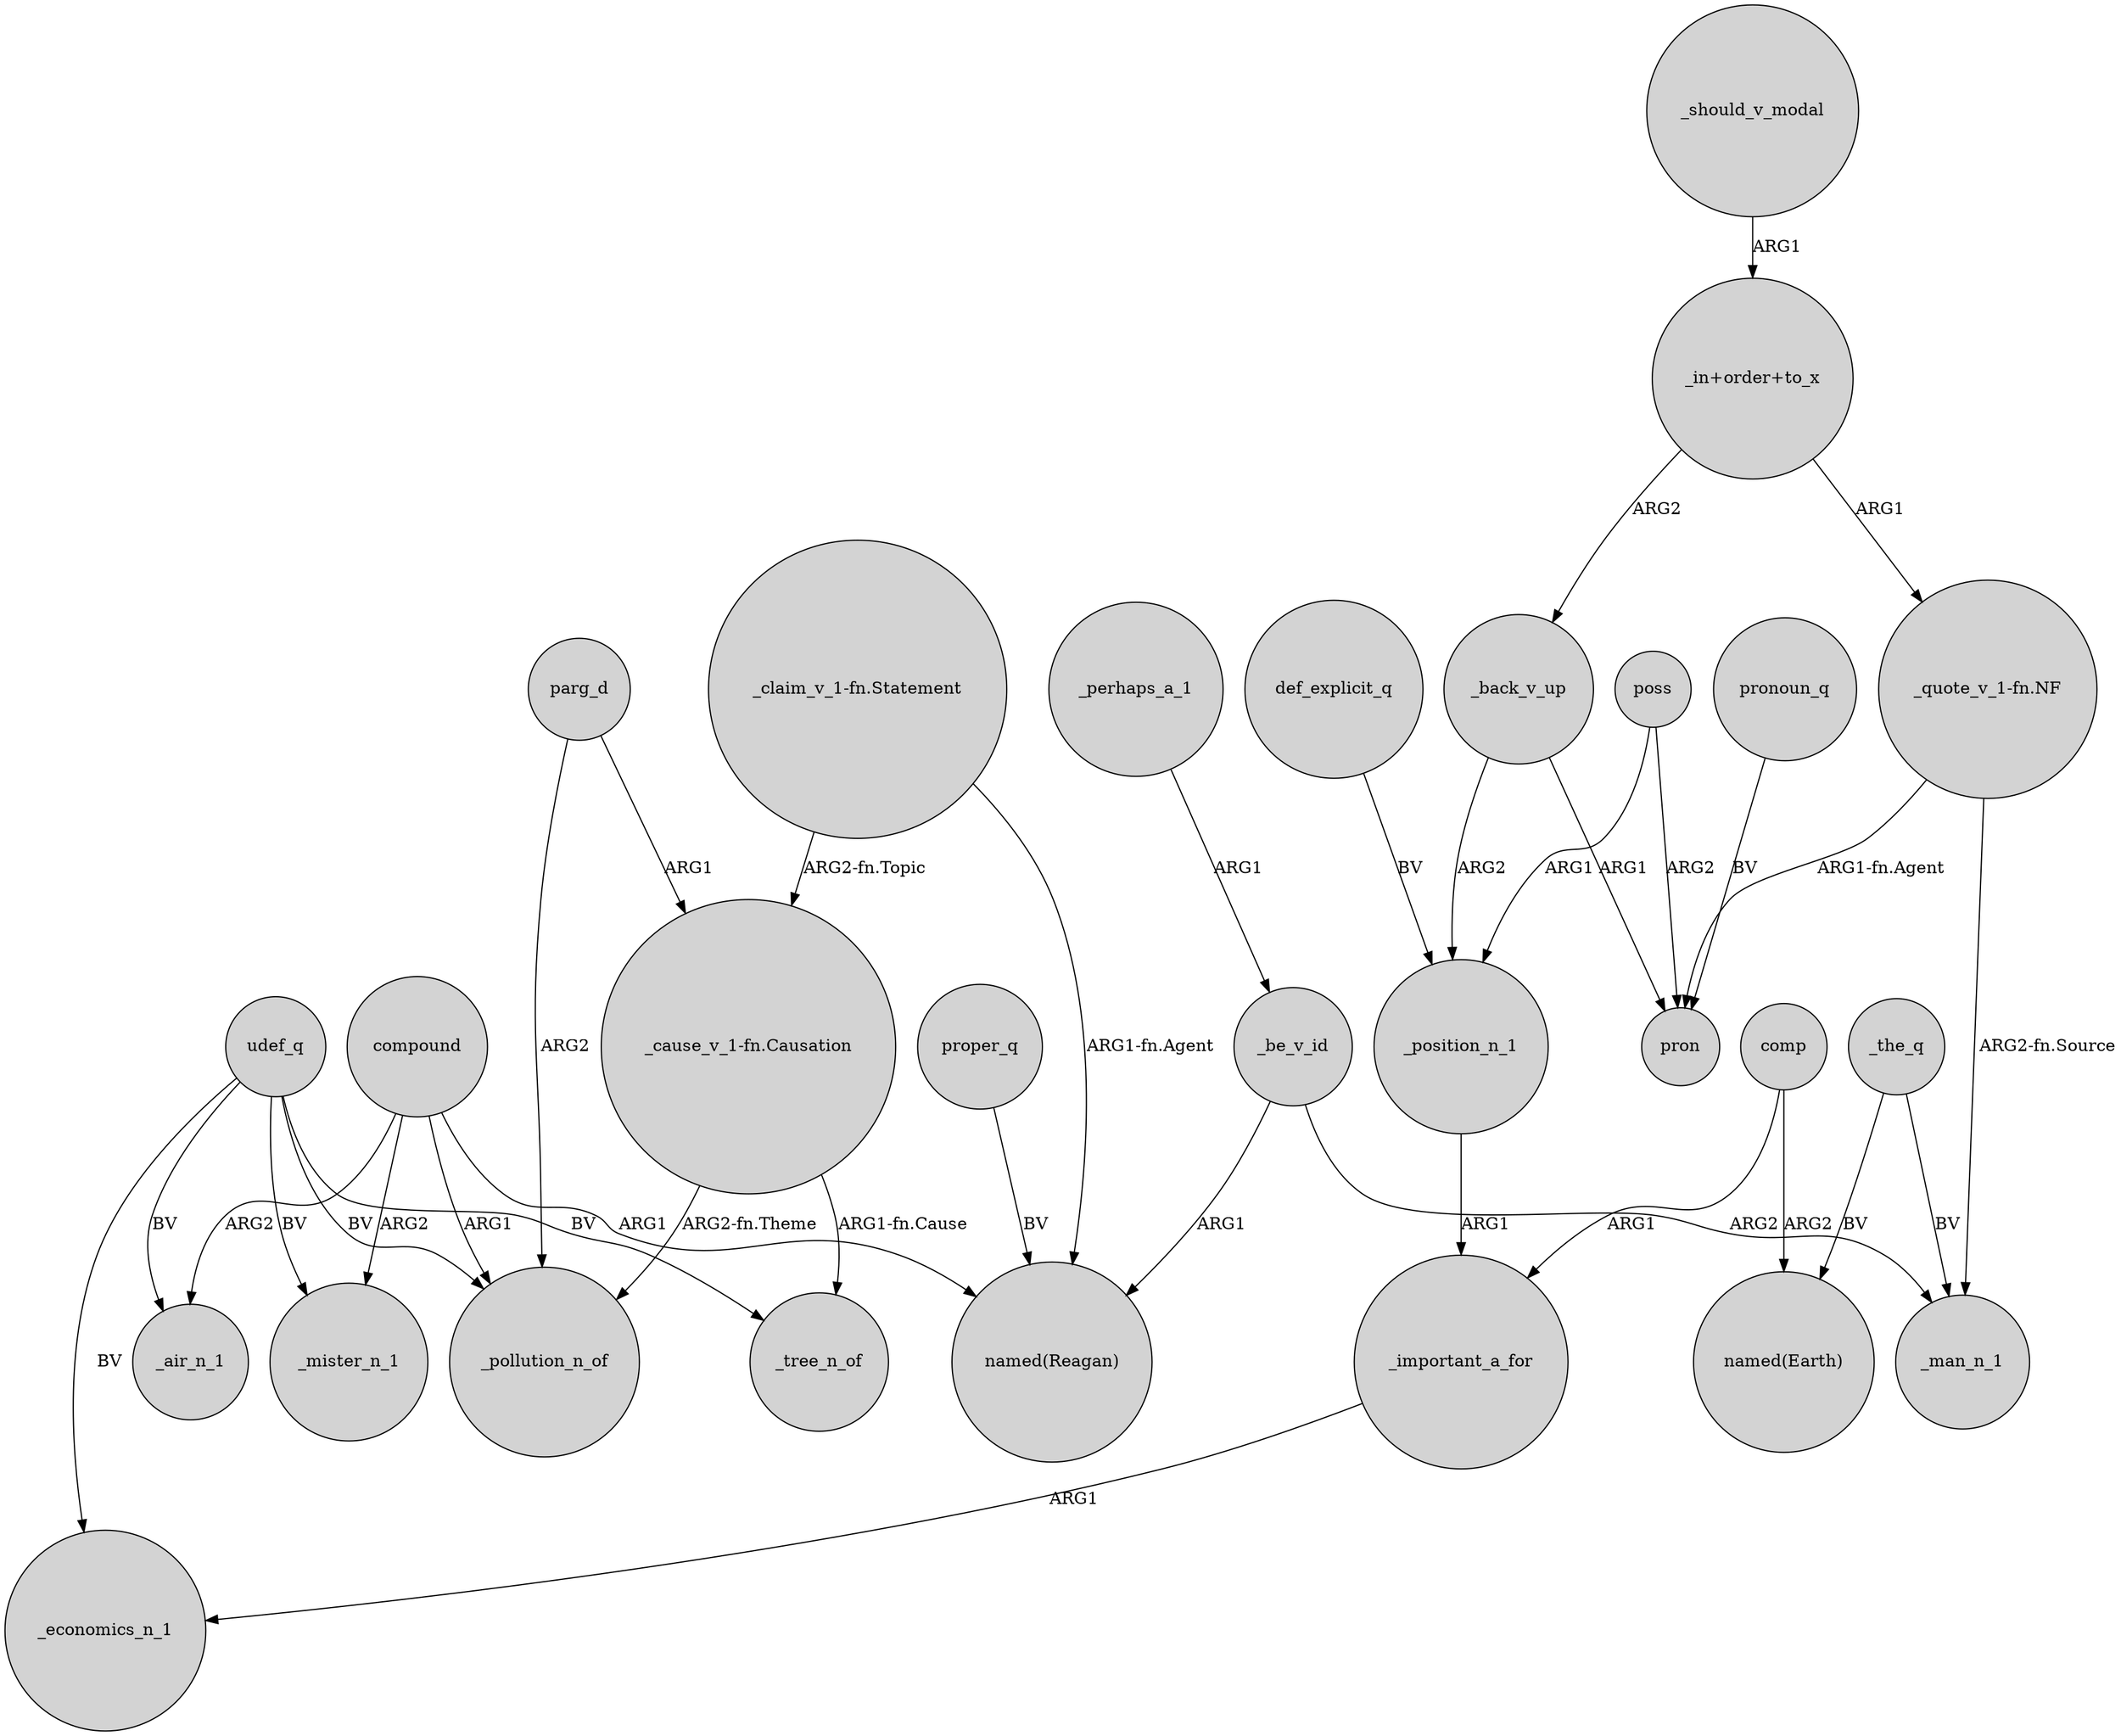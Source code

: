 digraph {
	node [shape=circle style=filled]
	"_quote_v_1-fn.NF" -> _man_n_1 [label="ARG2-fn.Source"]
	_position_n_1 -> _important_a_for [label=ARG1]
	udef_q -> _air_n_1 [label=BV]
	"_claim_v_1-fn.Statement" -> "_cause_v_1-fn.Causation" [label="ARG2-fn.Topic"]
	compound -> "named(Reagan)" [label=ARG1]
	_perhaps_a_1 -> _be_v_id [label=ARG1]
	_the_q -> _man_n_1 [label=BV]
	_back_v_up -> pron [label=ARG1]
	poss -> pron [label=ARG2]
	_important_a_for -> _economics_n_1 [label=ARG1]
	"_in+order+to_x" -> _back_v_up [label=ARG2]
	def_explicit_q -> _position_n_1 [label=BV]
	compound -> _mister_n_1 [label=ARG2]
	_should_v_modal -> "_in+order+to_x" [label=ARG1]
	comp -> "named(Earth)" [label=ARG2]
	udef_q -> _mister_n_1 [label=BV]
	"_claim_v_1-fn.Statement" -> "named(Reagan)" [label="ARG1-fn.Agent"]
	"_in+order+to_x" -> "_quote_v_1-fn.NF" [label=ARG1]
	pronoun_q -> pron [label=BV]
	compound -> _pollution_n_of [label=ARG1]
	parg_d -> "_cause_v_1-fn.Causation" [label=ARG1]
	_the_q -> "named(Earth)" [label=BV]
	_back_v_up -> _position_n_1 [label=ARG2]
	udef_q -> _pollution_n_of [label=BV]
	poss -> _position_n_1 [label=ARG1]
	udef_q -> _tree_n_of [label=BV]
	parg_d -> _pollution_n_of [label=ARG2]
	compound -> _air_n_1 [label=ARG2]
	proper_q -> "named(Reagan)" [label=BV]
	"_cause_v_1-fn.Causation" -> _pollution_n_of [label="ARG2-fn.Theme"]
	comp -> _important_a_for [label=ARG1]
	"_cause_v_1-fn.Causation" -> _tree_n_of [label="ARG1-fn.Cause"]
	udef_q -> _economics_n_1 [label=BV]
	_be_v_id -> _man_n_1 [label=ARG2]
	"_quote_v_1-fn.NF" -> pron [label="ARG1-fn.Agent"]
	_be_v_id -> "named(Reagan)" [label=ARG1]
}
